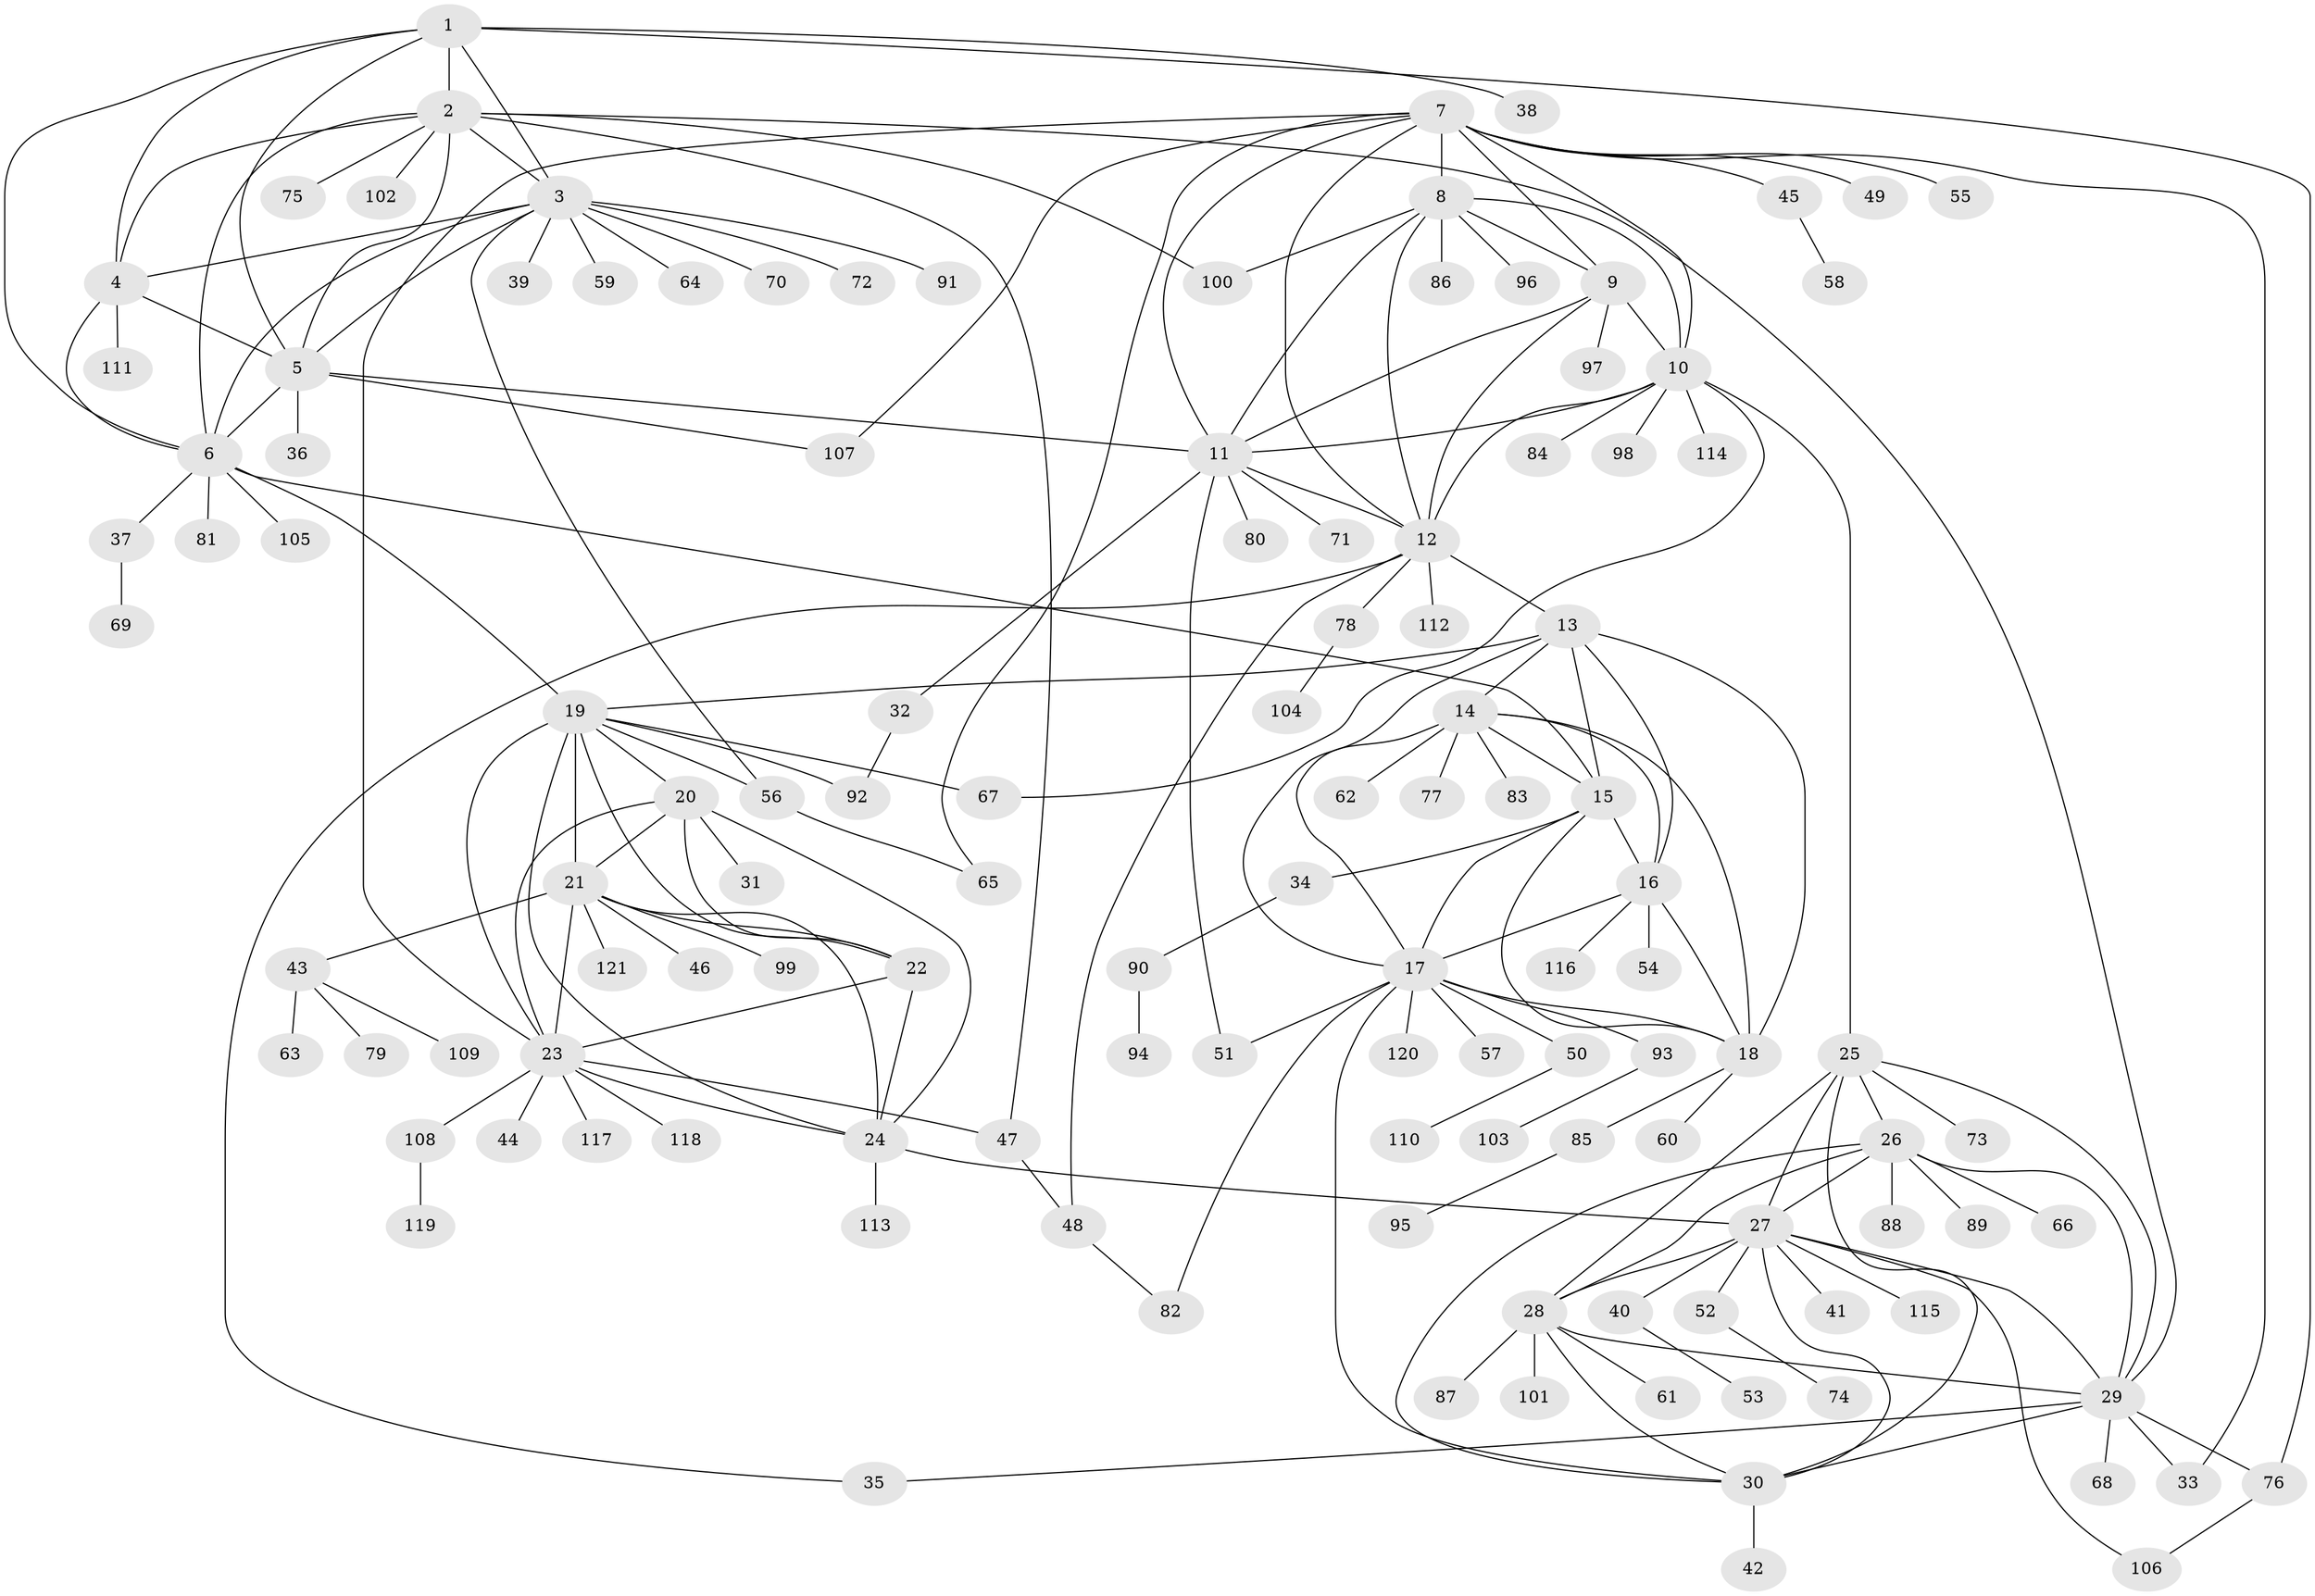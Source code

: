 // Generated by graph-tools (version 1.1) at 2025/11/02/27/25 16:11:31]
// undirected, 121 vertices, 190 edges
graph export_dot {
graph [start="1"]
  node [color=gray90,style=filled];
  1;
  2;
  3;
  4;
  5;
  6;
  7;
  8;
  9;
  10;
  11;
  12;
  13;
  14;
  15;
  16;
  17;
  18;
  19;
  20;
  21;
  22;
  23;
  24;
  25;
  26;
  27;
  28;
  29;
  30;
  31;
  32;
  33;
  34;
  35;
  36;
  37;
  38;
  39;
  40;
  41;
  42;
  43;
  44;
  45;
  46;
  47;
  48;
  49;
  50;
  51;
  52;
  53;
  54;
  55;
  56;
  57;
  58;
  59;
  60;
  61;
  62;
  63;
  64;
  65;
  66;
  67;
  68;
  69;
  70;
  71;
  72;
  73;
  74;
  75;
  76;
  77;
  78;
  79;
  80;
  81;
  82;
  83;
  84;
  85;
  86;
  87;
  88;
  89;
  90;
  91;
  92;
  93;
  94;
  95;
  96;
  97;
  98;
  99;
  100;
  101;
  102;
  103;
  104;
  105;
  106;
  107;
  108;
  109;
  110;
  111;
  112;
  113;
  114;
  115;
  116;
  117;
  118;
  119;
  120;
  121;
  1 -- 2;
  1 -- 3;
  1 -- 4;
  1 -- 5;
  1 -- 6;
  1 -- 38;
  1 -- 76;
  2 -- 3;
  2 -- 4;
  2 -- 5;
  2 -- 6;
  2 -- 29;
  2 -- 47;
  2 -- 75;
  2 -- 100;
  2 -- 102;
  3 -- 4;
  3 -- 5;
  3 -- 6;
  3 -- 39;
  3 -- 56;
  3 -- 59;
  3 -- 64;
  3 -- 70;
  3 -- 72;
  3 -- 91;
  4 -- 5;
  4 -- 6;
  4 -- 111;
  5 -- 6;
  5 -- 11;
  5 -- 36;
  5 -- 107;
  6 -- 15;
  6 -- 19;
  6 -- 37;
  6 -- 81;
  6 -- 105;
  7 -- 8;
  7 -- 9;
  7 -- 10;
  7 -- 11;
  7 -- 12;
  7 -- 23;
  7 -- 33;
  7 -- 45;
  7 -- 49;
  7 -- 55;
  7 -- 65;
  7 -- 107;
  8 -- 9;
  8 -- 10;
  8 -- 11;
  8 -- 12;
  8 -- 86;
  8 -- 96;
  8 -- 100;
  9 -- 10;
  9 -- 11;
  9 -- 12;
  9 -- 97;
  10 -- 11;
  10 -- 12;
  10 -- 25;
  10 -- 67;
  10 -- 84;
  10 -- 98;
  10 -- 114;
  11 -- 12;
  11 -- 32;
  11 -- 51;
  11 -- 71;
  11 -- 80;
  12 -- 13;
  12 -- 35;
  12 -- 48;
  12 -- 78;
  12 -- 112;
  13 -- 14;
  13 -- 15;
  13 -- 16;
  13 -- 17;
  13 -- 18;
  13 -- 19;
  14 -- 15;
  14 -- 16;
  14 -- 17;
  14 -- 18;
  14 -- 62;
  14 -- 77;
  14 -- 83;
  15 -- 16;
  15 -- 17;
  15 -- 18;
  15 -- 34;
  16 -- 17;
  16 -- 18;
  16 -- 54;
  16 -- 116;
  17 -- 18;
  17 -- 30;
  17 -- 50;
  17 -- 51;
  17 -- 57;
  17 -- 82;
  17 -- 93;
  17 -- 120;
  18 -- 60;
  18 -- 85;
  19 -- 20;
  19 -- 21;
  19 -- 22;
  19 -- 23;
  19 -- 24;
  19 -- 56;
  19 -- 67;
  19 -- 92;
  20 -- 21;
  20 -- 22;
  20 -- 23;
  20 -- 24;
  20 -- 31;
  21 -- 22;
  21 -- 23;
  21 -- 24;
  21 -- 43;
  21 -- 46;
  21 -- 99;
  21 -- 121;
  22 -- 23;
  22 -- 24;
  23 -- 24;
  23 -- 44;
  23 -- 47;
  23 -- 108;
  23 -- 117;
  23 -- 118;
  24 -- 27;
  24 -- 113;
  25 -- 26;
  25 -- 27;
  25 -- 28;
  25 -- 29;
  25 -- 30;
  25 -- 73;
  26 -- 27;
  26 -- 28;
  26 -- 29;
  26 -- 30;
  26 -- 66;
  26 -- 88;
  26 -- 89;
  27 -- 28;
  27 -- 29;
  27 -- 30;
  27 -- 40;
  27 -- 41;
  27 -- 52;
  27 -- 106;
  27 -- 115;
  28 -- 29;
  28 -- 30;
  28 -- 61;
  28 -- 87;
  28 -- 101;
  29 -- 30;
  29 -- 33;
  29 -- 35;
  29 -- 68;
  29 -- 76;
  30 -- 42;
  32 -- 92;
  34 -- 90;
  37 -- 69;
  40 -- 53;
  43 -- 63;
  43 -- 79;
  43 -- 109;
  45 -- 58;
  47 -- 48;
  48 -- 82;
  50 -- 110;
  52 -- 74;
  56 -- 65;
  76 -- 106;
  78 -- 104;
  85 -- 95;
  90 -- 94;
  93 -- 103;
  108 -- 119;
}
